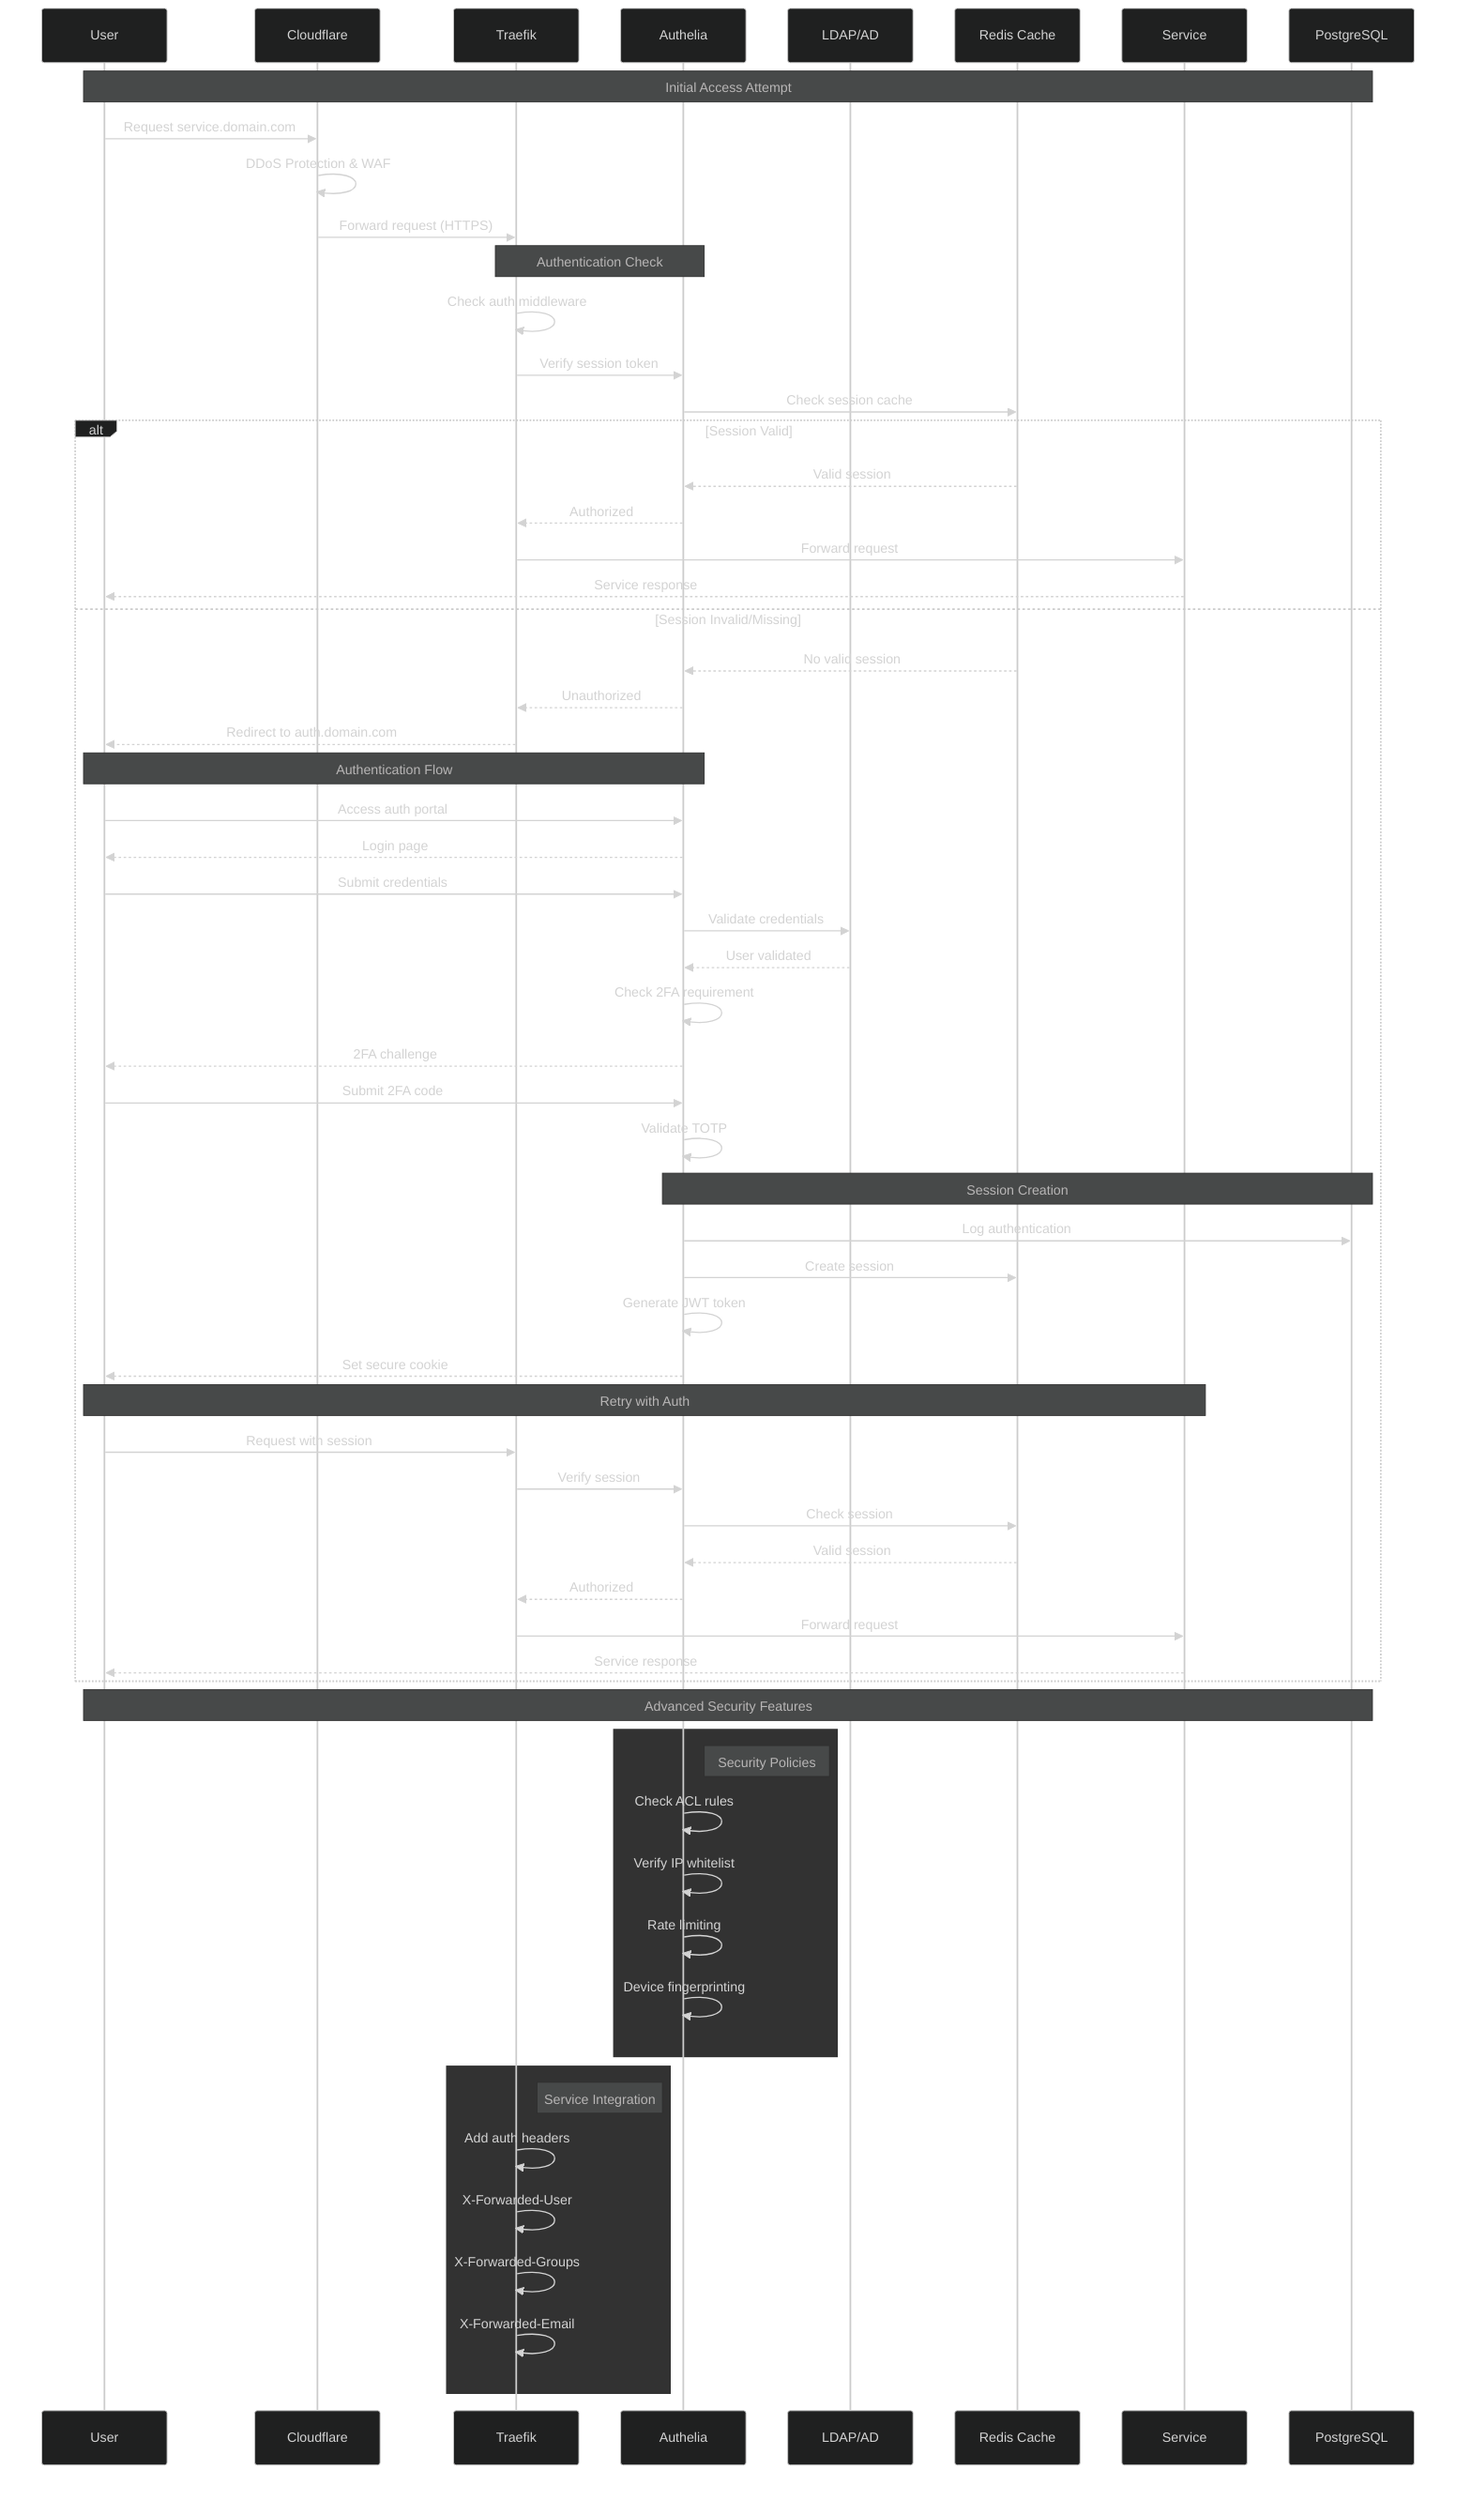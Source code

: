 %%{init: {'theme':'dark', 'themeVariables': { 'primaryColor': '#1f2937', 'primaryTextColor': '#fff', 'primaryBorderColor': '#374151', 'lineColor': '#6b7280', 'secondaryColor': '#374151', 'tertiaryColor': '#1f2937'}}}%%

sequenceDiagram
    participant U as User
    participant CF as Cloudflare
    participant TR as Traefik
    participant AU as Authelia
    participant LDAP as LDAP/AD
    participant REDIS as Redis Cache
    participant SVC as Service
    participant DB as PostgreSQL
    
    Note over U,DB: Initial Access Attempt
    U->>CF: Request service.domain.com
    CF->>CF: DDoS Protection & WAF
    CF->>TR: Forward request (HTTPS)
    
    Note over TR,AU: Authentication Check
    TR->>TR: Check auth middleware
    TR->>AU: Verify session token
    AU->>REDIS: Check session cache
    
    alt Session Valid
        REDIS-->>AU: Valid session
        AU-->>TR: Authorized
        TR->>SVC: Forward request
        SVC-->>U: Service response
    else Session Invalid/Missing
        REDIS-->>AU: No valid session
        AU-->>TR: Unauthorized
        TR-->>U: Redirect to auth.domain.com
        
        Note over U,AU: Authentication Flow
        U->>AU: Access auth portal
        AU-->>U: Login page
        U->>AU: Submit credentials
        
        AU->>LDAP: Validate credentials
        LDAP-->>AU: User validated
        
        AU->>AU: Check 2FA requirement
        AU-->>U: 2FA challenge
        U->>AU: Submit 2FA code
        AU->>AU: Validate TOTP
        
        Note over AU,DB: Session Creation
        AU->>DB: Log authentication
        AU->>REDIS: Create session
        AU->>AU: Generate JWT token
        AU-->>U: Set secure cookie
        
        Note over U,SVC: Retry with Auth
        U->>TR: Request with session
        TR->>AU: Verify session
        AU->>REDIS: Check session
        REDIS-->>AU: Valid session
        AU-->>TR: Authorized
        TR->>SVC: Forward request
        SVC-->>U: Service response
    end
    
    Note over U,DB: Advanced Security Features
    
    rect rgb(50, 50, 50)
        Note right of AU: Security Policies
        AU->>AU: Check ACL rules
        AU->>AU: Verify IP whitelist
        AU->>AU: Rate limiting
        AU->>AU: Device fingerprinting
    end
    
    rect rgb(50, 50, 50)
        Note right of TR: Service Integration
        TR->>TR: Add auth headers
        TR->>TR: X-Forwarded-User
        TR->>TR: X-Forwarded-Groups
        TR->>TR: X-Forwarded-Email
    end